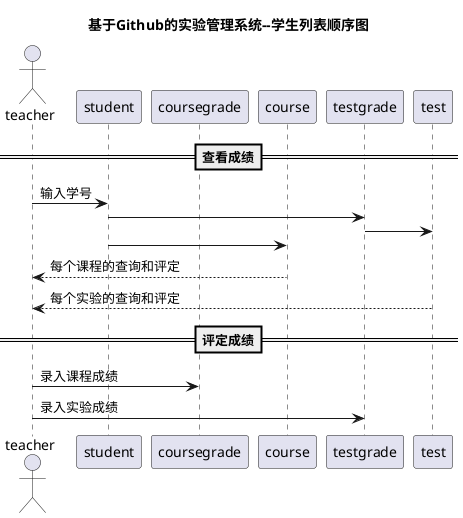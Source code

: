 @startuml
title:基于Github的实验管理系统--学生列表顺序图
actor teacher
participant student
participant coursegrade
participant course
participant testgrade
participant test
==查看成绩==
teacher -> student: 输入学号
student -> testgrade
testgrade -> test
student -> course
course --> teacher:每个课程的查询和评定
test --> teacher:每个实验的查询和评定
==评定成绩==
teacher -> coursegrade:录入课程成绩
teacher -> testgrade:录入实验成绩

@enduml